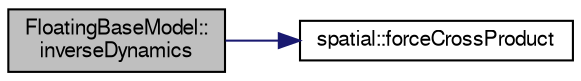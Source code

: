 digraph "FloatingBaseModel::inverseDynamics"
{
  edge [fontname="FreeSans",fontsize="10",labelfontname="FreeSans",labelfontsize="10"];
  node [fontname="FreeSans",fontsize="10",shape=record];
  rankdir="LR";
  Node1 [label="FloatingBaseModel::\linverseDynamics",height=0.2,width=0.4,color="black", fillcolor="grey75", style="filled", fontcolor="black"];
  Node1 -> Node2 [color="midnightblue",fontsize="10",style="solid",fontname="FreeSans"];
  Node2 [label="spatial::forceCrossProduct",height=0.2,width=0.4,color="black", fillcolor="white", style="filled",URL="$de/d1a/namespacespatial.html#a705e44e685fd39dbd6c1a9002ae9a344"];
}
